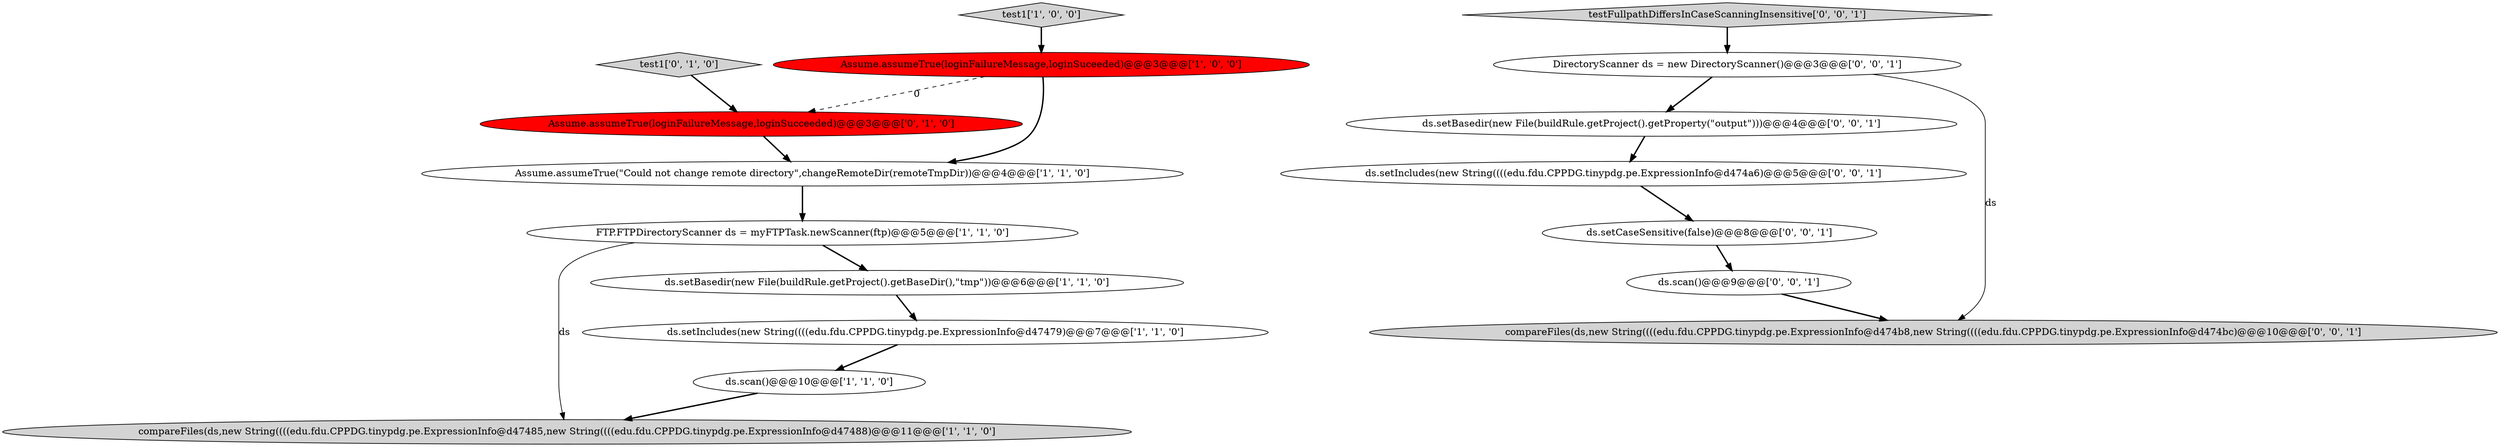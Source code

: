 digraph {
5 [style = filled, label = "Assume.assumeTrue(\"Could not change remote directory\",changeRemoteDir(remoteTmpDir))@@@4@@@['1', '1', '0']", fillcolor = white, shape = ellipse image = "AAA0AAABBB1BBB"];
9 [style = filled, label = "test1['0', '1', '0']", fillcolor = lightgray, shape = diamond image = "AAA0AAABBB2BBB"];
14 [style = filled, label = "DirectoryScanner ds = new DirectoryScanner()@@@3@@@['0', '0', '1']", fillcolor = white, shape = ellipse image = "AAA0AAABBB3BBB"];
16 [style = filled, label = "ds.setCaseSensitive(false)@@@8@@@['0', '0', '1']", fillcolor = white, shape = ellipse image = "AAA0AAABBB3BBB"];
10 [style = filled, label = "testFullpathDiffersInCaseScanningInsensitive['0', '0', '1']", fillcolor = lightgray, shape = diamond image = "AAA0AAABBB3BBB"];
3 [style = filled, label = "compareFiles(ds,new String((((edu.fdu.CPPDG.tinypdg.pe.ExpressionInfo@d47485,new String((((edu.fdu.CPPDG.tinypdg.pe.ExpressionInfo@d47488)@@@11@@@['1', '1', '0']", fillcolor = lightgray, shape = ellipse image = "AAA0AAABBB1BBB"];
0 [style = filled, label = "ds.setBasedir(new File(buildRule.getProject().getBaseDir(),\"tmp\"))@@@6@@@['1', '1', '0']", fillcolor = white, shape = ellipse image = "AAA0AAABBB1BBB"];
11 [style = filled, label = "ds.setBasedir(new File(buildRule.getProject().getProperty(\"output\")))@@@4@@@['0', '0', '1']", fillcolor = white, shape = ellipse image = "AAA0AAABBB3BBB"];
15 [style = filled, label = "ds.setIncludes(new String((((edu.fdu.CPPDG.tinypdg.pe.ExpressionInfo@d474a6)@@@5@@@['0', '0', '1']", fillcolor = white, shape = ellipse image = "AAA0AAABBB3BBB"];
12 [style = filled, label = "compareFiles(ds,new String((((edu.fdu.CPPDG.tinypdg.pe.ExpressionInfo@d474b8,new String((((edu.fdu.CPPDG.tinypdg.pe.ExpressionInfo@d474bc)@@@10@@@['0', '0', '1']", fillcolor = lightgray, shape = ellipse image = "AAA0AAABBB3BBB"];
1 [style = filled, label = "ds.setIncludes(new String((((edu.fdu.CPPDG.tinypdg.pe.ExpressionInfo@d47479)@@@7@@@['1', '1', '0']", fillcolor = white, shape = ellipse image = "AAA0AAABBB1BBB"];
6 [style = filled, label = "ds.scan()@@@10@@@['1', '1', '0']", fillcolor = white, shape = ellipse image = "AAA0AAABBB1BBB"];
8 [style = filled, label = "Assume.assumeTrue(loginFailureMessage,loginSucceeded)@@@3@@@['0', '1', '0']", fillcolor = red, shape = ellipse image = "AAA1AAABBB2BBB"];
7 [style = filled, label = "FTP.FTPDirectoryScanner ds = myFTPTask.newScanner(ftp)@@@5@@@['1', '1', '0']", fillcolor = white, shape = ellipse image = "AAA0AAABBB1BBB"];
2 [style = filled, label = "test1['1', '0', '0']", fillcolor = lightgray, shape = diamond image = "AAA0AAABBB1BBB"];
13 [style = filled, label = "ds.scan()@@@9@@@['0', '0', '1']", fillcolor = white, shape = ellipse image = "AAA0AAABBB3BBB"];
4 [style = filled, label = "Assume.assumeTrue(loginFailureMessage,loginSuceeded)@@@3@@@['1', '0', '0']", fillcolor = red, shape = ellipse image = "AAA1AAABBB1BBB"];
7->3 [style = solid, label="ds"];
5->7 [style = bold, label=""];
6->3 [style = bold, label=""];
16->13 [style = bold, label=""];
7->0 [style = bold, label=""];
1->6 [style = bold, label=""];
13->12 [style = bold, label=""];
8->5 [style = bold, label=""];
9->8 [style = bold, label=""];
15->16 [style = bold, label=""];
2->4 [style = bold, label=""];
4->5 [style = bold, label=""];
0->1 [style = bold, label=""];
14->11 [style = bold, label=""];
10->14 [style = bold, label=""];
14->12 [style = solid, label="ds"];
11->15 [style = bold, label=""];
4->8 [style = dashed, label="0"];
}
